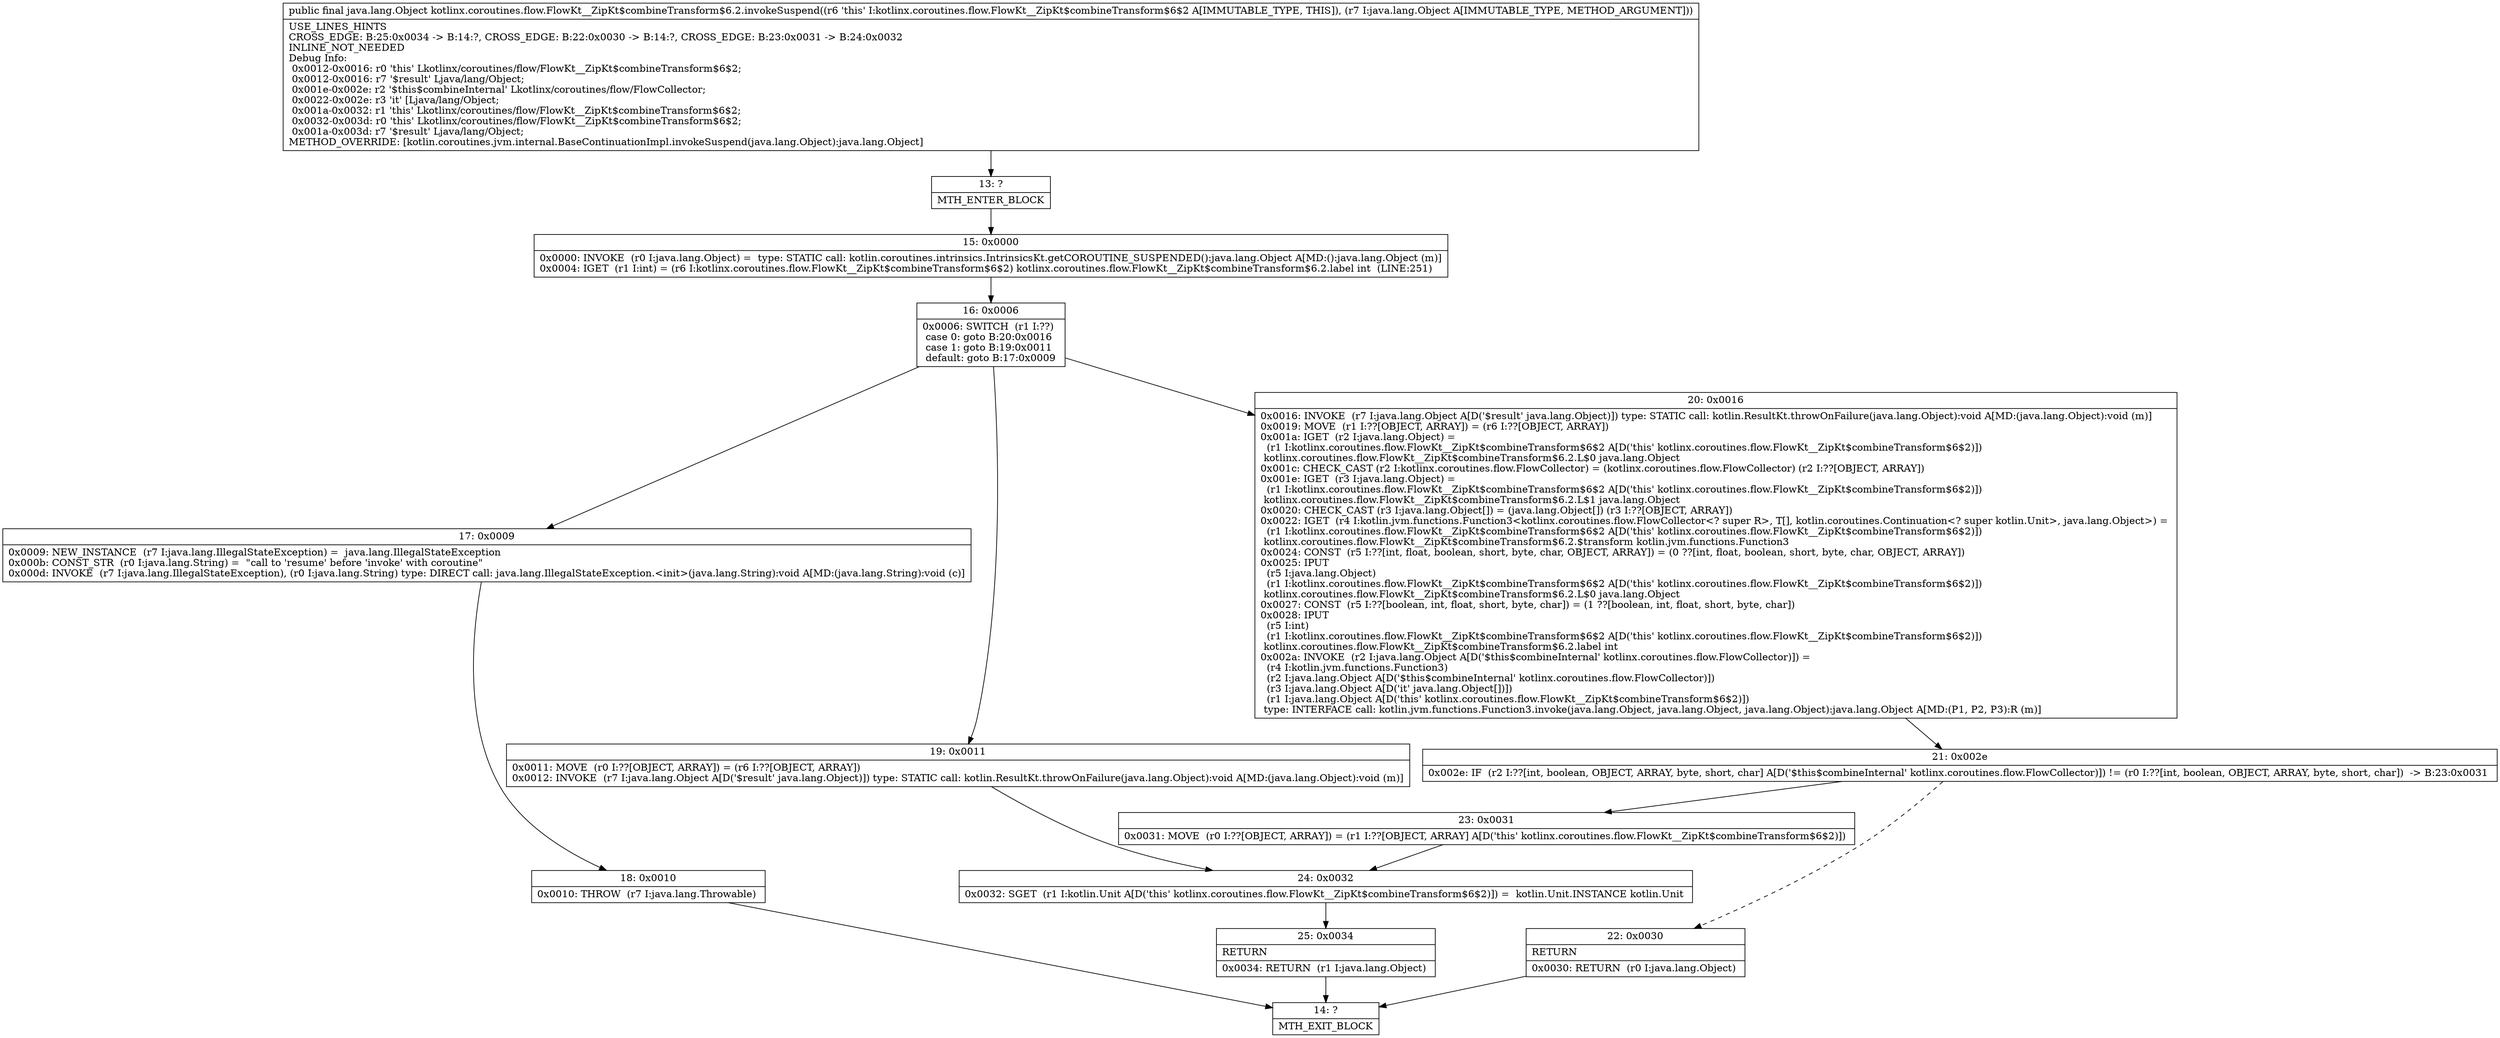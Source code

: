 digraph "CFG forkotlinx.coroutines.flow.FlowKt__ZipKt$combineTransform$6.2.invokeSuspend(Ljava\/lang\/Object;)Ljava\/lang\/Object;" {
Node_13 [shape=record,label="{13\:\ ?|MTH_ENTER_BLOCK\l}"];
Node_15 [shape=record,label="{15\:\ 0x0000|0x0000: INVOKE  (r0 I:java.lang.Object) =  type: STATIC call: kotlin.coroutines.intrinsics.IntrinsicsKt.getCOROUTINE_SUSPENDED():java.lang.Object A[MD:():java.lang.Object (m)]\l0x0004: IGET  (r1 I:int) = (r6 I:kotlinx.coroutines.flow.FlowKt__ZipKt$combineTransform$6$2) kotlinx.coroutines.flow.FlowKt__ZipKt$combineTransform$6.2.label int  (LINE:251)\l}"];
Node_16 [shape=record,label="{16\:\ 0x0006|0x0006: SWITCH  (r1 I:??)\l case 0: goto B:20:0x0016\l case 1: goto B:19:0x0011\l default: goto B:17:0x0009 \l}"];
Node_17 [shape=record,label="{17\:\ 0x0009|0x0009: NEW_INSTANCE  (r7 I:java.lang.IllegalStateException) =  java.lang.IllegalStateException \l0x000b: CONST_STR  (r0 I:java.lang.String) =  \"call to 'resume' before 'invoke' with coroutine\" \l0x000d: INVOKE  (r7 I:java.lang.IllegalStateException), (r0 I:java.lang.String) type: DIRECT call: java.lang.IllegalStateException.\<init\>(java.lang.String):void A[MD:(java.lang.String):void (c)]\l}"];
Node_18 [shape=record,label="{18\:\ 0x0010|0x0010: THROW  (r7 I:java.lang.Throwable) \l}"];
Node_14 [shape=record,label="{14\:\ ?|MTH_EXIT_BLOCK\l}"];
Node_19 [shape=record,label="{19\:\ 0x0011|0x0011: MOVE  (r0 I:??[OBJECT, ARRAY]) = (r6 I:??[OBJECT, ARRAY]) \l0x0012: INVOKE  (r7 I:java.lang.Object A[D('$result' java.lang.Object)]) type: STATIC call: kotlin.ResultKt.throwOnFailure(java.lang.Object):void A[MD:(java.lang.Object):void (m)]\l}"];
Node_24 [shape=record,label="{24\:\ 0x0032|0x0032: SGET  (r1 I:kotlin.Unit A[D('this' kotlinx.coroutines.flow.FlowKt__ZipKt$combineTransform$6$2)]) =  kotlin.Unit.INSTANCE kotlin.Unit \l}"];
Node_25 [shape=record,label="{25\:\ 0x0034|RETURN\l|0x0034: RETURN  (r1 I:java.lang.Object) \l}"];
Node_20 [shape=record,label="{20\:\ 0x0016|0x0016: INVOKE  (r7 I:java.lang.Object A[D('$result' java.lang.Object)]) type: STATIC call: kotlin.ResultKt.throwOnFailure(java.lang.Object):void A[MD:(java.lang.Object):void (m)]\l0x0019: MOVE  (r1 I:??[OBJECT, ARRAY]) = (r6 I:??[OBJECT, ARRAY]) \l0x001a: IGET  (r2 I:java.lang.Object) = \l  (r1 I:kotlinx.coroutines.flow.FlowKt__ZipKt$combineTransform$6$2 A[D('this' kotlinx.coroutines.flow.FlowKt__ZipKt$combineTransform$6$2)])\l kotlinx.coroutines.flow.FlowKt__ZipKt$combineTransform$6.2.L$0 java.lang.Object \l0x001c: CHECK_CAST (r2 I:kotlinx.coroutines.flow.FlowCollector) = (kotlinx.coroutines.flow.FlowCollector) (r2 I:??[OBJECT, ARRAY]) \l0x001e: IGET  (r3 I:java.lang.Object) = \l  (r1 I:kotlinx.coroutines.flow.FlowKt__ZipKt$combineTransform$6$2 A[D('this' kotlinx.coroutines.flow.FlowKt__ZipKt$combineTransform$6$2)])\l kotlinx.coroutines.flow.FlowKt__ZipKt$combineTransform$6.2.L$1 java.lang.Object \l0x0020: CHECK_CAST (r3 I:java.lang.Object[]) = (java.lang.Object[]) (r3 I:??[OBJECT, ARRAY]) \l0x0022: IGET  (r4 I:kotlin.jvm.functions.Function3\<kotlinx.coroutines.flow.FlowCollector\<? super R\>, T[], kotlin.coroutines.Continuation\<? super kotlin.Unit\>, java.lang.Object\>) = \l  (r1 I:kotlinx.coroutines.flow.FlowKt__ZipKt$combineTransform$6$2 A[D('this' kotlinx.coroutines.flow.FlowKt__ZipKt$combineTransform$6$2)])\l kotlinx.coroutines.flow.FlowKt__ZipKt$combineTransform$6.2.$transform kotlin.jvm.functions.Function3 \l0x0024: CONST  (r5 I:??[int, float, boolean, short, byte, char, OBJECT, ARRAY]) = (0 ??[int, float, boolean, short, byte, char, OBJECT, ARRAY]) \l0x0025: IPUT  \l  (r5 I:java.lang.Object)\l  (r1 I:kotlinx.coroutines.flow.FlowKt__ZipKt$combineTransform$6$2 A[D('this' kotlinx.coroutines.flow.FlowKt__ZipKt$combineTransform$6$2)])\l kotlinx.coroutines.flow.FlowKt__ZipKt$combineTransform$6.2.L$0 java.lang.Object \l0x0027: CONST  (r5 I:??[boolean, int, float, short, byte, char]) = (1 ??[boolean, int, float, short, byte, char]) \l0x0028: IPUT  \l  (r5 I:int)\l  (r1 I:kotlinx.coroutines.flow.FlowKt__ZipKt$combineTransform$6$2 A[D('this' kotlinx.coroutines.flow.FlowKt__ZipKt$combineTransform$6$2)])\l kotlinx.coroutines.flow.FlowKt__ZipKt$combineTransform$6.2.label int \l0x002a: INVOKE  (r2 I:java.lang.Object A[D('$this$combineInternal' kotlinx.coroutines.flow.FlowCollector)]) = \l  (r4 I:kotlin.jvm.functions.Function3)\l  (r2 I:java.lang.Object A[D('$this$combineInternal' kotlinx.coroutines.flow.FlowCollector)])\l  (r3 I:java.lang.Object A[D('it' java.lang.Object[])])\l  (r1 I:java.lang.Object A[D('this' kotlinx.coroutines.flow.FlowKt__ZipKt$combineTransform$6$2)])\l type: INTERFACE call: kotlin.jvm.functions.Function3.invoke(java.lang.Object, java.lang.Object, java.lang.Object):java.lang.Object A[MD:(P1, P2, P3):R (m)]\l}"];
Node_21 [shape=record,label="{21\:\ 0x002e|0x002e: IF  (r2 I:??[int, boolean, OBJECT, ARRAY, byte, short, char] A[D('$this$combineInternal' kotlinx.coroutines.flow.FlowCollector)]) != (r0 I:??[int, boolean, OBJECT, ARRAY, byte, short, char])  \-\> B:23:0x0031 \l}"];
Node_22 [shape=record,label="{22\:\ 0x0030|RETURN\l|0x0030: RETURN  (r0 I:java.lang.Object) \l}"];
Node_23 [shape=record,label="{23\:\ 0x0031|0x0031: MOVE  (r0 I:??[OBJECT, ARRAY]) = (r1 I:??[OBJECT, ARRAY] A[D('this' kotlinx.coroutines.flow.FlowKt__ZipKt$combineTransform$6$2)]) \l}"];
MethodNode[shape=record,label="{public final java.lang.Object kotlinx.coroutines.flow.FlowKt__ZipKt$combineTransform$6.2.invokeSuspend((r6 'this' I:kotlinx.coroutines.flow.FlowKt__ZipKt$combineTransform$6$2 A[IMMUTABLE_TYPE, THIS]), (r7 I:java.lang.Object A[IMMUTABLE_TYPE, METHOD_ARGUMENT]))  | USE_LINES_HINTS\lCROSS_EDGE: B:25:0x0034 \-\> B:14:?, CROSS_EDGE: B:22:0x0030 \-\> B:14:?, CROSS_EDGE: B:23:0x0031 \-\> B:24:0x0032\lINLINE_NOT_NEEDED\lDebug Info:\l  0x0012\-0x0016: r0 'this' Lkotlinx\/coroutines\/flow\/FlowKt__ZipKt$combineTransform$6$2;\l  0x0012\-0x0016: r7 '$result' Ljava\/lang\/Object;\l  0x001e\-0x002e: r2 '$this$combineInternal' Lkotlinx\/coroutines\/flow\/FlowCollector;\l  0x0022\-0x002e: r3 'it' [Ljava\/lang\/Object;\l  0x001a\-0x0032: r1 'this' Lkotlinx\/coroutines\/flow\/FlowKt__ZipKt$combineTransform$6$2;\l  0x0032\-0x003d: r0 'this' Lkotlinx\/coroutines\/flow\/FlowKt__ZipKt$combineTransform$6$2;\l  0x001a\-0x003d: r7 '$result' Ljava\/lang\/Object;\lMETHOD_OVERRIDE: [kotlin.coroutines.jvm.internal.BaseContinuationImpl.invokeSuspend(java.lang.Object):java.lang.Object]\l}"];
MethodNode -> Node_13;Node_13 -> Node_15;
Node_15 -> Node_16;
Node_16 -> Node_17;
Node_16 -> Node_19;
Node_16 -> Node_20;
Node_17 -> Node_18;
Node_18 -> Node_14;
Node_19 -> Node_24;
Node_24 -> Node_25;
Node_25 -> Node_14;
Node_20 -> Node_21;
Node_21 -> Node_22[style=dashed];
Node_21 -> Node_23;
Node_22 -> Node_14;
Node_23 -> Node_24;
}

